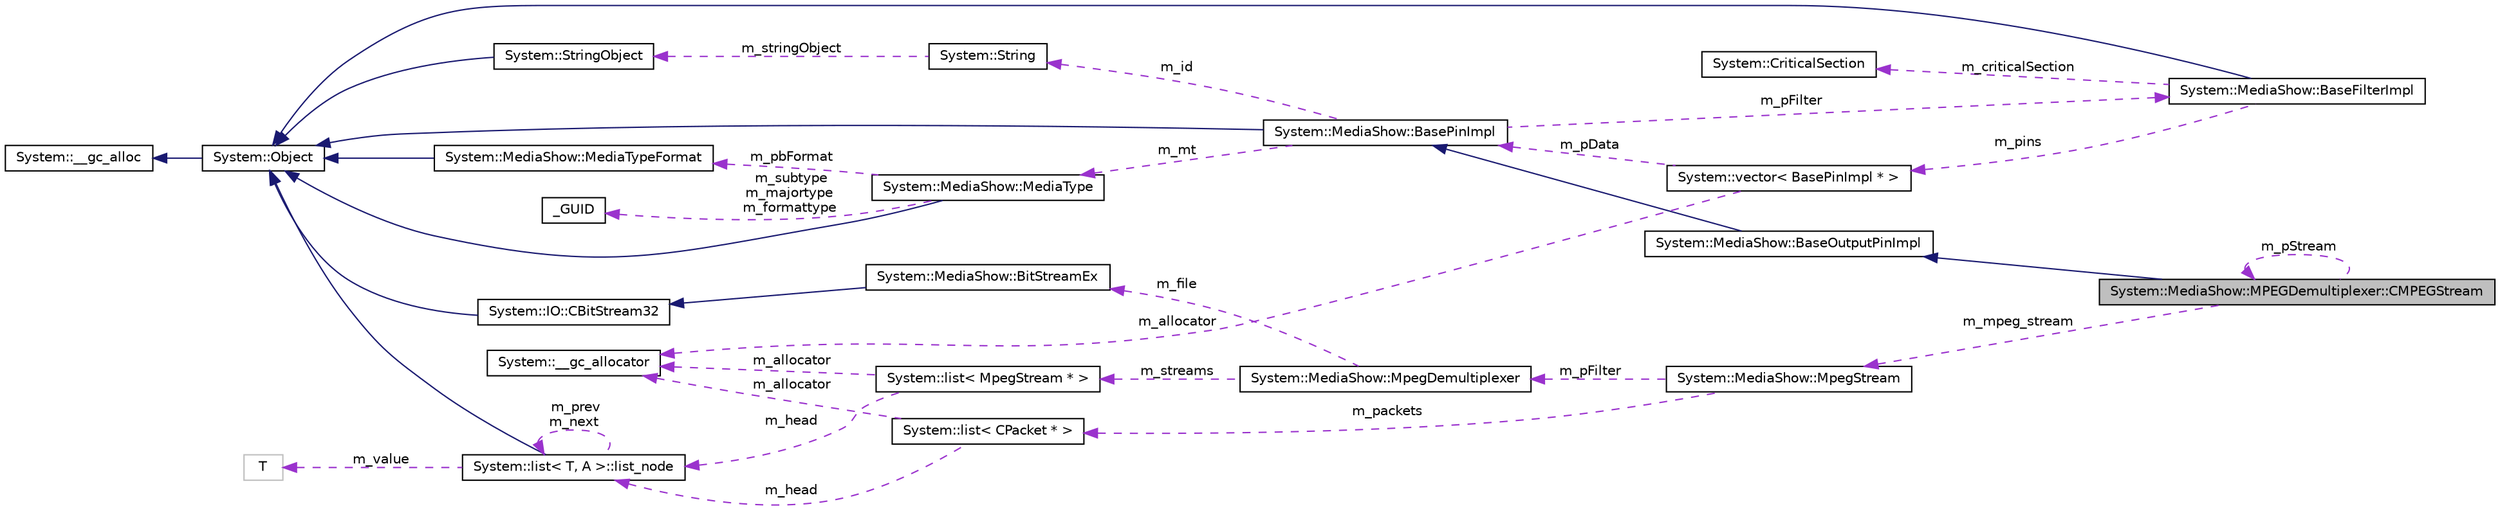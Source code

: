 digraph G
{
  edge [fontname="Helvetica",fontsize="10",labelfontname="Helvetica",labelfontsize="10"];
  node [fontname="Helvetica",fontsize="10",shape=record];
  rankdir="LR";
  Node1 [label="System::MediaShow::MPEGDemultiplexer::CMPEGStream",height=0.2,width=0.4,color="black", fillcolor="grey75", style="filled" fontcolor="black"];
  Node2 -> Node1 [dir="back",color="midnightblue",fontsize="10",style="solid",fontname="Helvetica"];
  Node2 [label="System::MediaShow::BaseOutputPinImpl",height=0.2,width=0.4,color="black", fillcolor="white", style="filled",URL="$class_system_1_1_media_show_1_1_base_output_pin_impl.html"];
  Node3 -> Node2 [dir="back",color="midnightblue",fontsize="10",style="solid",fontname="Helvetica"];
  Node3 [label="System::MediaShow::BasePinImpl",height=0.2,width=0.4,color="black", fillcolor="white", style="filled",URL="$class_system_1_1_media_show_1_1_base_pin_impl.html"];
  Node4 -> Node3 [dir="back",color="midnightblue",fontsize="10",style="solid",fontname="Helvetica"];
  Node4 [label="System::Object",height=0.2,width=0.4,color="black", fillcolor="white", style="filled",URL="$class_system_1_1_object.html"];
  Node5 -> Node4 [dir="back",color="midnightblue",fontsize="10",style="solid",fontname="Helvetica"];
  Node5 [label="System::__gc_alloc",height=0.2,width=0.4,color="black", fillcolor="white", style="filled",URL="$class_system_1_1____gc__alloc.html"];
  Node6 -> Node3 [dir="back",color="darkorchid3",fontsize="10",style="dashed",label=" m_mt" ,fontname="Helvetica"];
  Node6 [label="System::MediaShow::MediaType",height=0.2,width=0.4,color="black", fillcolor="white", style="filled",URL="$class_system_1_1_media_show_1_1_media_type.html"];
  Node4 -> Node6 [dir="back",color="midnightblue",fontsize="10",style="solid",fontname="Helvetica"];
  Node7 -> Node6 [dir="back",color="darkorchid3",fontsize="10",style="dashed",label=" m_subtype\nm_majortype\nm_formattype" ,fontname="Helvetica"];
  Node7 [label="_GUID",height=0.2,width=0.4,color="black", fillcolor="white", style="filled",URL="$struct___g_u_i_d.html"];
  Node8 -> Node6 [dir="back",color="darkorchid3",fontsize="10",style="dashed",label=" m_pbFormat" ,fontname="Helvetica"];
  Node8 [label="System::MediaShow::MediaTypeFormat",height=0.2,width=0.4,color="black", fillcolor="white", style="filled",URL="$class_system_1_1_media_show_1_1_media_type_format.html"];
  Node4 -> Node8 [dir="back",color="midnightblue",fontsize="10",style="solid",fontname="Helvetica"];
  Node9 -> Node3 [dir="back",color="darkorchid3",fontsize="10",style="dashed",label=" m_id" ,fontname="Helvetica"];
  Node9 [label="System::String",height=0.2,width=0.4,color="black", fillcolor="white", style="filled",URL="$class_system_1_1_string.html"];
  Node10 -> Node9 [dir="back",color="darkorchid3",fontsize="10",style="dashed",label=" m_stringObject" ,fontname="Helvetica"];
  Node10 [label="System::StringObject",height=0.2,width=0.4,color="black", fillcolor="white", style="filled",URL="$class_system_1_1_string_object.html"];
  Node4 -> Node10 [dir="back",color="midnightblue",fontsize="10",style="solid",fontname="Helvetica"];
  Node11 -> Node3 [dir="back",color="darkorchid3",fontsize="10",style="dashed",label=" m_pFilter" ,fontname="Helvetica"];
  Node11 [label="System::MediaShow::BaseFilterImpl",height=0.2,width=0.4,color="black", fillcolor="white", style="filled",URL="$class_system_1_1_media_show_1_1_base_filter_impl.html"];
  Node4 -> Node11 [dir="back",color="midnightblue",fontsize="10",style="solid",fontname="Helvetica"];
  Node12 -> Node11 [dir="back",color="darkorchid3",fontsize="10",style="dashed",label=" m_criticalSection" ,fontname="Helvetica"];
  Node12 [label="System::CriticalSection",height=0.2,width=0.4,color="black", fillcolor="white", style="filled",URL="$class_system_1_1_critical_section.html"];
  Node13 -> Node11 [dir="back",color="darkorchid3",fontsize="10",style="dashed",label=" m_pins" ,fontname="Helvetica"];
  Node13 [label="System::vector\< BasePinImpl * \>",height=0.2,width=0.4,color="black", fillcolor="white", style="filled",URL="$class_system_1_1vector.html"];
  Node3 -> Node13 [dir="back",color="darkorchid3",fontsize="10",style="dashed",label=" m_pData" ,fontname="Helvetica"];
  Node14 -> Node13 [dir="back",color="darkorchid3",fontsize="10",style="dashed",label=" m_allocator" ,fontname="Helvetica"];
  Node14 [label="System::__gc_allocator",height=0.2,width=0.4,color="black", fillcolor="white", style="filled",URL="$class_system_1_1____gc__allocator.html"];
  Node15 -> Node1 [dir="back",color="darkorchid3",fontsize="10",style="dashed",label=" m_mpeg_stream" ,fontname="Helvetica"];
  Node15 [label="System::MediaShow::MpegStream",height=0.2,width=0.4,color="black", fillcolor="white", style="filled",URL="$class_system_1_1_media_show_1_1_mpeg_stream.html"];
  Node16 -> Node15 [dir="back",color="darkorchid3",fontsize="10",style="dashed",label=" m_pFilter" ,fontname="Helvetica"];
  Node16 [label="System::MediaShow::MpegDemultiplexer",height=0.2,width=0.4,color="black", fillcolor="white", style="filled",URL="$class_system_1_1_media_show_1_1_mpeg_demultiplexer.html"];
  Node17 -> Node16 [dir="back",color="darkorchid3",fontsize="10",style="dashed",label=" m_file" ,fontname="Helvetica"];
  Node17 [label="System::MediaShow::BitStreamEx",height=0.2,width=0.4,color="black", fillcolor="white", style="filled",URL="$class_system_1_1_media_show_1_1_bit_stream_ex.html"];
  Node18 -> Node17 [dir="back",color="midnightblue",fontsize="10",style="solid",fontname="Helvetica"];
  Node18 [label="System::IO::CBitStream32",height=0.2,width=0.4,color="black", fillcolor="white", style="filled",URL="$class_system_1_1_i_o_1_1_c_bit_stream32.html"];
  Node4 -> Node18 [dir="back",color="midnightblue",fontsize="10",style="solid",fontname="Helvetica"];
  Node19 -> Node16 [dir="back",color="darkorchid3",fontsize="10",style="dashed",label=" m_streams" ,fontname="Helvetica"];
  Node19 [label="System::list\< MpegStream * \>",height=0.2,width=0.4,color="black", fillcolor="white", style="filled",URL="$class_system_1_1list.html"];
  Node14 -> Node19 [dir="back",color="darkorchid3",fontsize="10",style="dashed",label=" m_allocator" ,fontname="Helvetica"];
  Node20 -> Node19 [dir="back",color="darkorchid3",fontsize="10",style="dashed",label=" m_head" ,fontname="Helvetica"];
  Node20 [label="System::list\< T, A \>::list_node",height=0.2,width=0.4,color="black", fillcolor="white", style="filled",URL="$class_system_1_1list_1_1list__node.html"];
  Node4 -> Node20 [dir="back",color="midnightblue",fontsize="10",style="solid",fontname="Helvetica"];
  Node20 -> Node20 [dir="back",color="darkorchid3",fontsize="10",style="dashed",label=" m_prev\nm_next" ,fontname="Helvetica"];
  Node21 -> Node20 [dir="back",color="darkorchid3",fontsize="10",style="dashed",label=" m_value" ,fontname="Helvetica"];
  Node21 [label="T",height=0.2,width=0.4,color="grey75", fillcolor="white", style="filled"];
  Node22 -> Node15 [dir="back",color="darkorchid3",fontsize="10",style="dashed",label=" m_packets" ,fontname="Helvetica"];
  Node22 [label="System::list\< CPacket * \>",height=0.2,width=0.4,color="black", fillcolor="white", style="filled",URL="$class_system_1_1list.html"];
  Node14 -> Node22 [dir="back",color="darkorchid3",fontsize="10",style="dashed",label=" m_allocator" ,fontname="Helvetica"];
  Node20 -> Node22 [dir="back",color="darkorchid3",fontsize="10",style="dashed",label=" m_head" ,fontname="Helvetica"];
  Node1 -> Node1 [dir="back",color="darkorchid3",fontsize="10",style="dashed",label=" m_pStream" ,fontname="Helvetica"];
}
